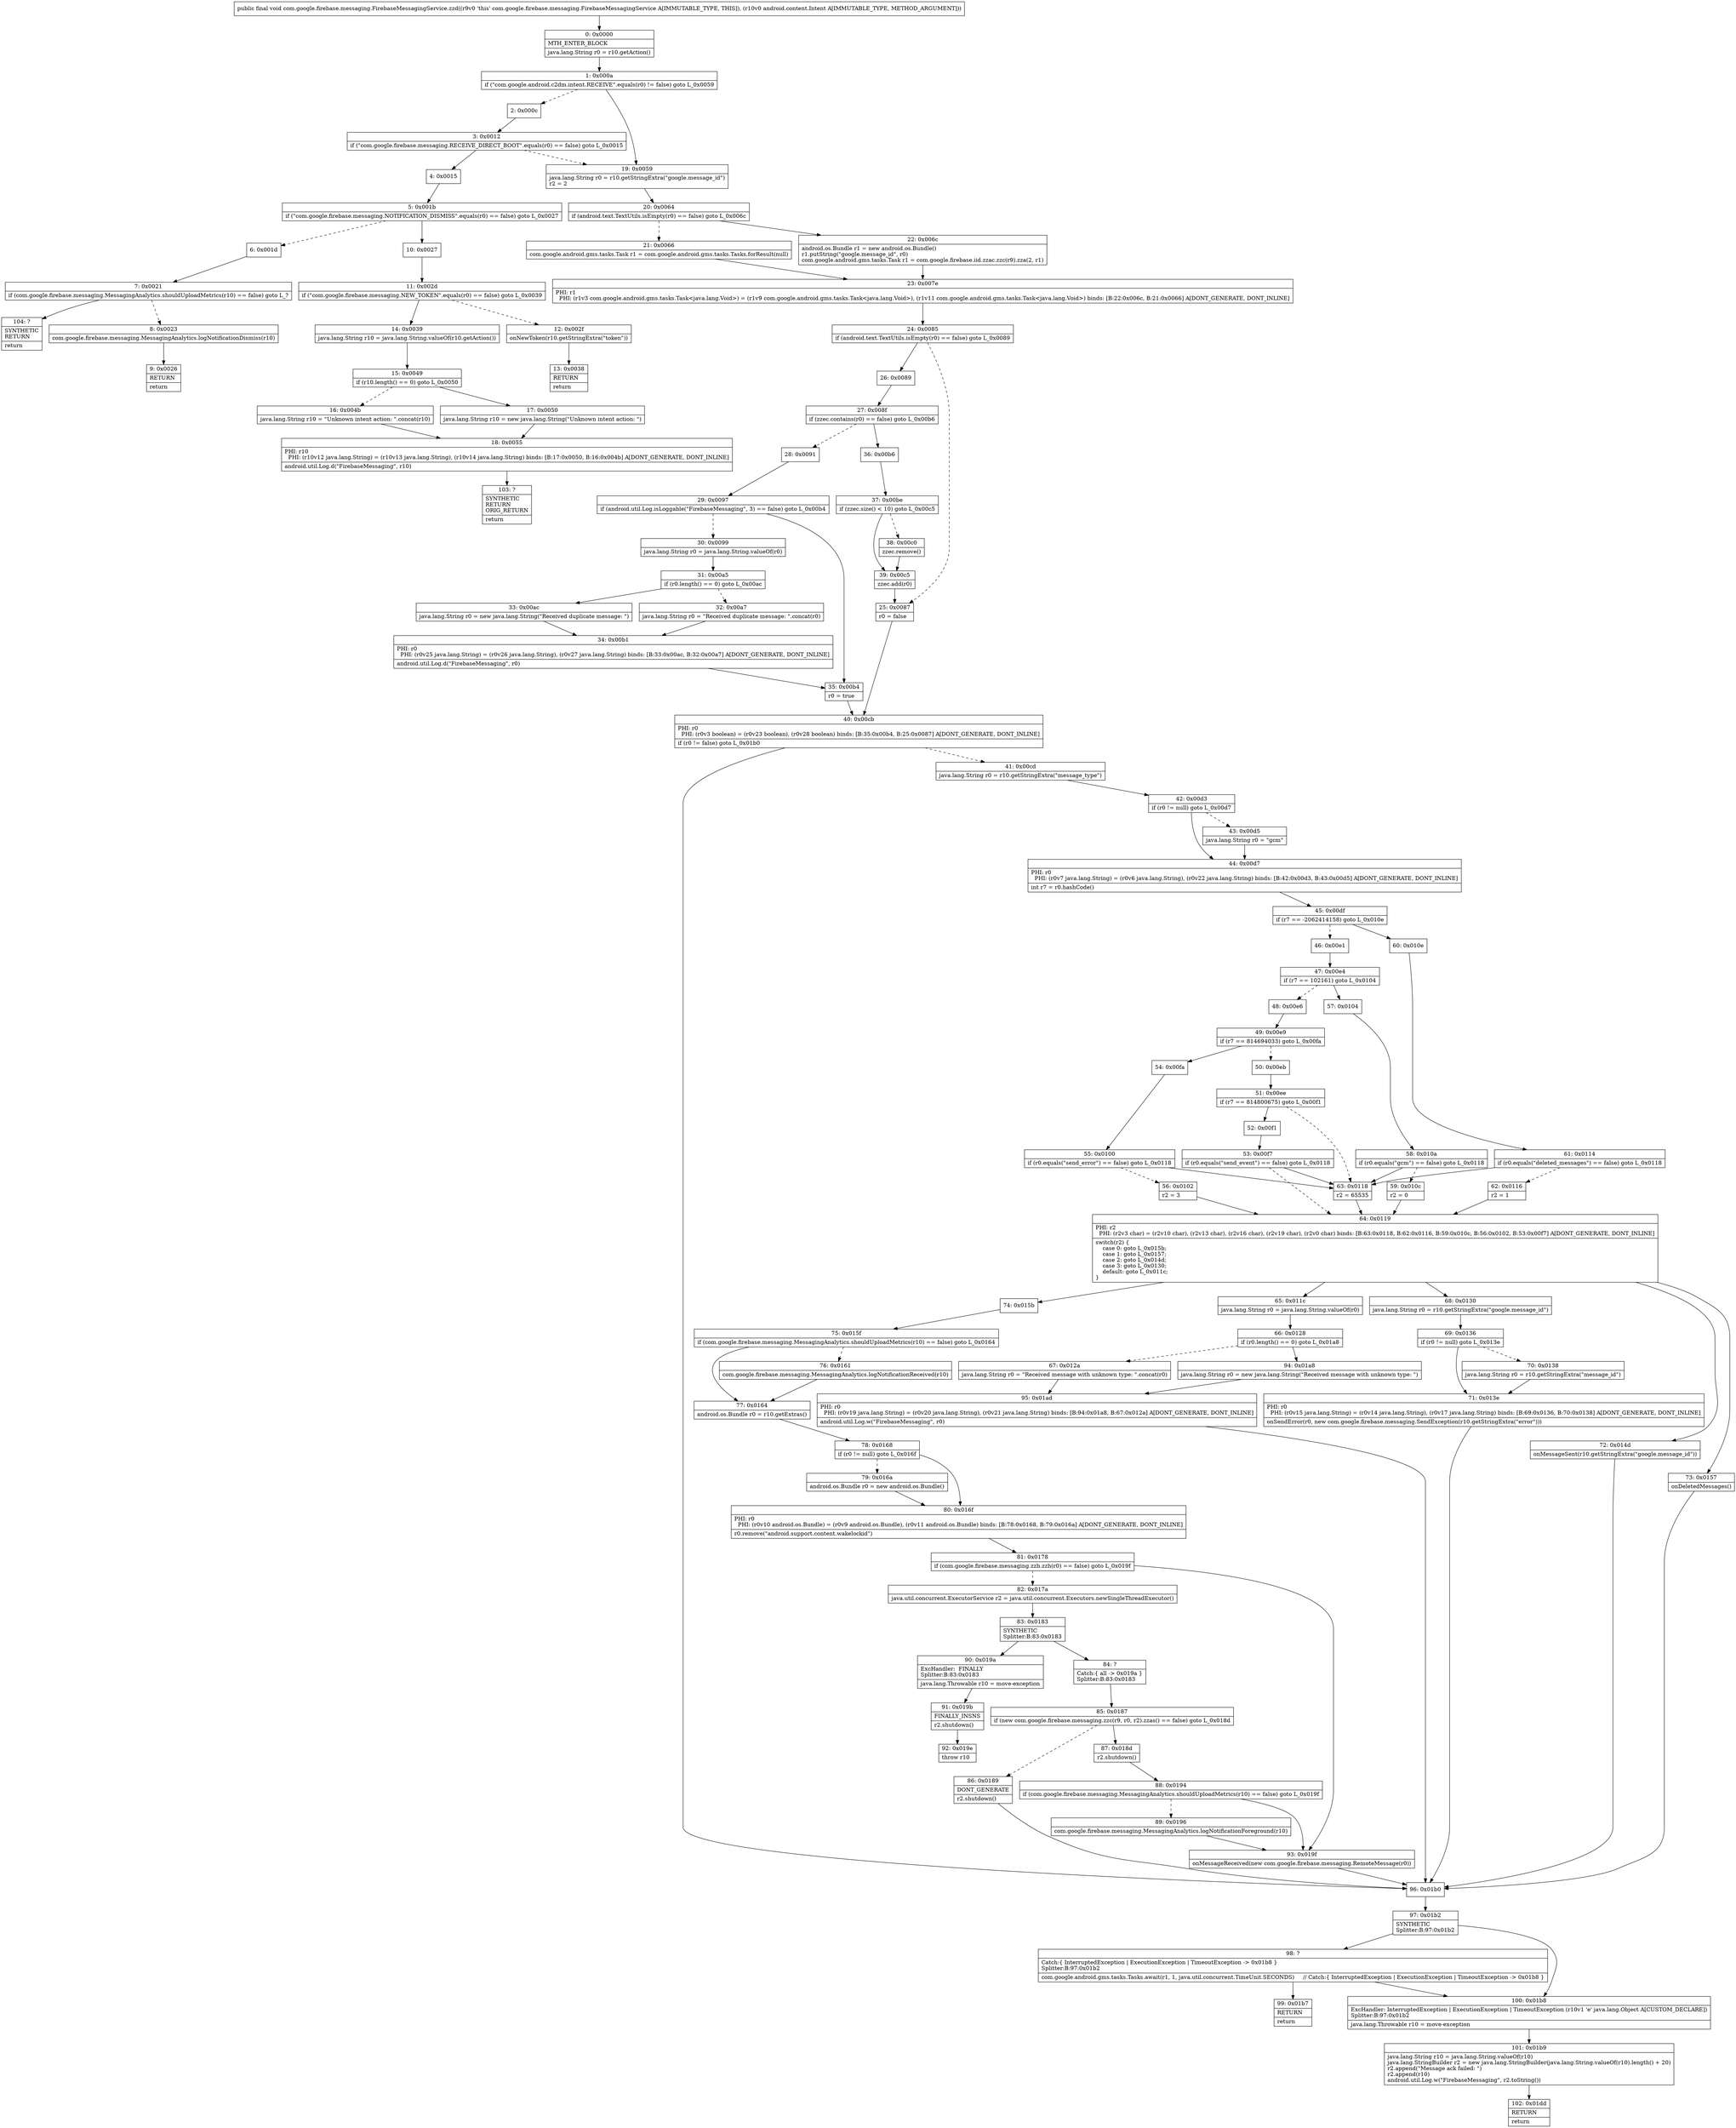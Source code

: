 digraph "CFG forcom.google.firebase.messaging.FirebaseMessagingService.zzd(Landroid\/content\/Intent;)V" {
Node_0 [shape=record,label="{0\:\ 0x0000|MTH_ENTER_BLOCK\l|java.lang.String r0 = r10.getAction()\l}"];
Node_1 [shape=record,label="{1\:\ 0x000a|if (\"com.google.android.c2dm.intent.RECEIVE\".equals(r0) != false) goto L_0x0059\l}"];
Node_2 [shape=record,label="{2\:\ 0x000c}"];
Node_3 [shape=record,label="{3\:\ 0x0012|if (\"com.google.firebase.messaging.RECEIVE_DIRECT_BOOT\".equals(r0) == false) goto L_0x0015\l}"];
Node_4 [shape=record,label="{4\:\ 0x0015}"];
Node_5 [shape=record,label="{5\:\ 0x001b|if (\"com.google.firebase.messaging.NOTIFICATION_DISMISS\".equals(r0) == false) goto L_0x0027\l}"];
Node_6 [shape=record,label="{6\:\ 0x001d}"];
Node_7 [shape=record,label="{7\:\ 0x0021|if (com.google.firebase.messaging.MessagingAnalytics.shouldUploadMetrics(r10) == false) goto L_?\l}"];
Node_8 [shape=record,label="{8\:\ 0x0023|com.google.firebase.messaging.MessagingAnalytics.logNotificationDismiss(r10)\l}"];
Node_9 [shape=record,label="{9\:\ 0x0026|RETURN\l|return\l}"];
Node_10 [shape=record,label="{10\:\ 0x0027}"];
Node_11 [shape=record,label="{11\:\ 0x002d|if (\"com.google.firebase.messaging.NEW_TOKEN\".equals(r0) == false) goto L_0x0039\l}"];
Node_12 [shape=record,label="{12\:\ 0x002f|onNewToken(r10.getStringExtra(\"token\"))\l}"];
Node_13 [shape=record,label="{13\:\ 0x0038|RETURN\l|return\l}"];
Node_14 [shape=record,label="{14\:\ 0x0039|java.lang.String r10 = java.lang.String.valueOf(r10.getAction())\l}"];
Node_15 [shape=record,label="{15\:\ 0x0049|if (r10.length() == 0) goto L_0x0050\l}"];
Node_16 [shape=record,label="{16\:\ 0x004b|java.lang.String r10 = \"Unknown intent action: \".concat(r10)\l}"];
Node_17 [shape=record,label="{17\:\ 0x0050|java.lang.String r10 = new java.lang.String(\"Unknown intent action: \")\l}"];
Node_18 [shape=record,label="{18\:\ 0x0055|PHI: r10 \l  PHI: (r10v12 java.lang.String) = (r10v13 java.lang.String), (r10v14 java.lang.String) binds: [B:17:0x0050, B:16:0x004b] A[DONT_GENERATE, DONT_INLINE]\l|android.util.Log.d(\"FirebaseMessaging\", r10)\l}"];
Node_19 [shape=record,label="{19\:\ 0x0059|java.lang.String r0 = r10.getStringExtra(\"google.message_id\")\lr2 = 2\l}"];
Node_20 [shape=record,label="{20\:\ 0x0064|if (android.text.TextUtils.isEmpty(r0) == false) goto L_0x006c\l}"];
Node_21 [shape=record,label="{21\:\ 0x0066|com.google.android.gms.tasks.Task r1 = com.google.android.gms.tasks.Tasks.forResult(null)\l}"];
Node_22 [shape=record,label="{22\:\ 0x006c|android.os.Bundle r1 = new android.os.Bundle()\lr1.putString(\"google.message_id\", r0)\lcom.google.android.gms.tasks.Task r1 = com.google.firebase.iid.zzac.zzc(r9).zza(2, r1)\l}"];
Node_23 [shape=record,label="{23\:\ 0x007e|PHI: r1 \l  PHI: (r1v3 com.google.android.gms.tasks.Task\<java.lang.Void\>) = (r1v9 com.google.android.gms.tasks.Task\<java.lang.Void\>), (r1v11 com.google.android.gms.tasks.Task\<java.lang.Void\>) binds: [B:22:0x006c, B:21:0x0066] A[DONT_GENERATE, DONT_INLINE]\l}"];
Node_24 [shape=record,label="{24\:\ 0x0085|if (android.text.TextUtils.isEmpty(r0) == false) goto L_0x0089\l}"];
Node_25 [shape=record,label="{25\:\ 0x0087|r0 = false\l}"];
Node_26 [shape=record,label="{26\:\ 0x0089}"];
Node_27 [shape=record,label="{27\:\ 0x008f|if (zzec.contains(r0) == false) goto L_0x00b6\l}"];
Node_28 [shape=record,label="{28\:\ 0x0091}"];
Node_29 [shape=record,label="{29\:\ 0x0097|if (android.util.Log.isLoggable(\"FirebaseMessaging\", 3) == false) goto L_0x00b4\l}"];
Node_30 [shape=record,label="{30\:\ 0x0099|java.lang.String r0 = java.lang.String.valueOf(r0)\l}"];
Node_31 [shape=record,label="{31\:\ 0x00a5|if (r0.length() == 0) goto L_0x00ac\l}"];
Node_32 [shape=record,label="{32\:\ 0x00a7|java.lang.String r0 = \"Received duplicate message: \".concat(r0)\l}"];
Node_33 [shape=record,label="{33\:\ 0x00ac|java.lang.String r0 = new java.lang.String(\"Received duplicate message: \")\l}"];
Node_34 [shape=record,label="{34\:\ 0x00b1|PHI: r0 \l  PHI: (r0v25 java.lang.String) = (r0v26 java.lang.String), (r0v27 java.lang.String) binds: [B:33:0x00ac, B:32:0x00a7] A[DONT_GENERATE, DONT_INLINE]\l|android.util.Log.d(\"FirebaseMessaging\", r0)\l}"];
Node_35 [shape=record,label="{35\:\ 0x00b4|r0 = true\l}"];
Node_36 [shape=record,label="{36\:\ 0x00b6}"];
Node_37 [shape=record,label="{37\:\ 0x00be|if (zzec.size() \< 10) goto L_0x00c5\l}"];
Node_38 [shape=record,label="{38\:\ 0x00c0|zzec.remove()\l}"];
Node_39 [shape=record,label="{39\:\ 0x00c5|zzec.add(r0)\l}"];
Node_40 [shape=record,label="{40\:\ 0x00cb|PHI: r0 \l  PHI: (r0v3 boolean) = (r0v23 boolean), (r0v28 boolean) binds: [B:35:0x00b4, B:25:0x0087] A[DONT_GENERATE, DONT_INLINE]\l|if (r0 != false) goto L_0x01b0\l}"];
Node_41 [shape=record,label="{41\:\ 0x00cd|java.lang.String r0 = r10.getStringExtra(\"message_type\")\l}"];
Node_42 [shape=record,label="{42\:\ 0x00d3|if (r0 != null) goto L_0x00d7\l}"];
Node_43 [shape=record,label="{43\:\ 0x00d5|java.lang.String r0 = \"gcm\"\l}"];
Node_44 [shape=record,label="{44\:\ 0x00d7|PHI: r0 \l  PHI: (r0v7 java.lang.String) = (r0v6 java.lang.String), (r0v22 java.lang.String) binds: [B:42:0x00d3, B:43:0x00d5] A[DONT_GENERATE, DONT_INLINE]\l|int r7 = r0.hashCode()\l}"];
Node_45 [shape=record,label="{45\:\ 0x00df|if (r7 == \-2062414158) goto L_0x010e\l}"];
Node_46 [shape=record,label="{46\:\ 0x00e1}"];
Node_47 [shape=record,label="{47\:\ 0x00e4|if (r7 == 102161) goto L_0x0104\l}"];
Node_48 [shape=record,label="{48\:\ 0x00e6}"];
Node_49 [shape=record,label="{49\:\ 0x00e9|if (r7 == 814694033) goto L_0x00fa\l}"];
Node_50 [shape=record,label="{50\:\ 0x00eb}"];
Node_51 [shape=record,label="{51\:\ 0x00ee|if (r7 == 814800675) goto L_0x00f1\l}"];
Node_52 [shape=record,label="{52\:\ 0x00f1}"];
Node_53 [shape=record,label="{53\:\ 0x00f7|if (r0.equals(\"send_event\") == false) goto L_0x0118\l}"];
Node_54 [shape=record,label="{54\:\ 0x00fa}"];
Node_55 [shape=record,label="{55\:\ 0x0100|if (r0.equals(\"send_error\") == false) goto L_0x0118\l}"];
Node_56 [shape=record,label="{56\:\ 0x0102|r2 = 3\l}"];
Node_57 [shape=record,label="{57\:\ 0x0104}"];
Node_58 [shape=record,label="{58\:\ 0x010a|if (r0.equals(\"gcm\") == false) goto L_0x0118\l}"];
Node_59 [shape=record,label="{59\:\ 0x010c|r2 = 0\l}"];
Node_60 [shape=record,label="{60\:\ 0x010e}"];
Node_61 [shape=record,label="{61\:\ 0x0114|if (r0.equals(\"deleted_messages\") == false) goto L_0x0118\l}"];
Node_62 [shape=record,label="{62\:\ 0x0116|r2 = 1\l}"];
Node_63 [shape=record,label="{63\:\ 0x0118|r2 = 65535\l}"];
Node_64 [shape=record,label="{64\:\ 0x0119|PHI: r2 \l  PHI: (r2v3 char) = (r2v10 char), (r2v13 char), (r2v16 char), (r2v19 char), (r2v0 char) binds: [B:63:0x0118, B:62:0x0116, B:59:0x010c, B:56:0x0102, B:53:0x00f7] A[DONT_GENERATE, DONT_INLINE]\l|switch(r2) \{\l    case 0: goto L_0x015b;\l    case 1: goto L_0x0157;\l    case 2: goto L_0x014d;\l    case 3: goto L_0x0130;\l    default: goto L_0x011c;\l\}\l}"];
Node_65 [shape=record,label="{65\:\ 0x011c|java.lang.String r0 = java.lang.String.valueOf(r0)\l}"];
Node_66 [shape=record,label="{66\:\ 0x0128|if (r0.length() == 0) goto L_0x01a8\l}"];
Node_67 [shape=record,label="{67\:\ 0x012a|java.lang.String r0 = \"Received message with unknown type: \".concat(r0)\l}"];
Node_68 [shape=record,label="{68\:\ 0x0130|java.lang.String r0 = r10.getStringExtra(\"google.message_id\")\l}"];
Node_69 [shape=record,label="{69\:\ 0x0136|if (r0 != null) goto L_0x013e\l}"];
Node_70 [shape=record,label="{70\:\ 0x0138|java.lang.String r0 = r10.getStringExtra(\"message_id\")\l}"];
Node_71 [shape=record,label="{71\:\ 0x013e|PHI: r0 \l  PHI: (r0v15 java.lang.String) = (r0v14 java.lang.String), (r0v17 java.lang.String) binds: [B:69:0x0136, B:70:0x0138] A[DONT_GENERATE, DONT_INLINE]\l|onSendError(r0, new com.google.firebase.messaging.SendException(r10.getStringExtra(\"error\")))\l}"];
Node_72 [shape=record,label="{72\:\ 0x014d|onMessageSent(r10.getStringExtra(\"google.message_id\"))\l}"];
Node_73 [shape=record,label="{73\:\ 0x0157|onDeletedMessages()\l}"];
Node_74 [shape=record,label="{74\:\ 0x015b}"];
Node_75 [shape=record,label="{75\:\ 0x015f|if (com.google.firebase.messaging.MessagingAnalytics.shouldUploadMetrics(r10) == false) goto L_0x0164\l}"];
Node_76 [shape=record,label="{76\:\ 0x0161|com.google.firebase.messaging.MessagingAnalytics.logNotificationReceived(r10)\l}"];
Node_77 [shape=record,label="{77\:\ 0x0164|android.os.Bundle r0 = r10.getExtras()\l}"];
Node_78 [shape=record,label="{78\:\ 0x0168|if (r0 != null) goto L_0x016f\l}"];
Node_79 [shape=record,label="{79\:\ 0x016a|android.os.Bundle r0 = new android.os.Bundle()\l}"];
Node_80 [shape=record,label="{80\:\ 0x016f|PHI: r0 \l  PHI: (r0v10 android.os.Bundle) = (r0v9 android.os.Bundle), (r0v11 android.os.Bundle) binds: [B:78:0x0168, B:79:0x016a] A[DONT_GENERATE, DONT_INLINE]\l|r0.remove(\"android.support.content.wakelockid\")\l}"];
Node_81 [shape=record,label="{81\:\ 0x0178|if (com.google.firebase.messaging.zzb.zzh(r0) == false) goto L_0x019f\l}"];
Node_82 [shape=record,label="{82\:\ 0x017a|java.util.concurrent.ExecutorService r2 = java.util.concurrent.Executors.newSingleThreadExecutor()\l}"];
Node_83 [shape=record,label="{83\:\ 0x0183|SYNTHETIC\lSplitter:B:83:0x0183\l}"];
Node_84 [shape=record,label="{84\:\ ?|Catch:\{ all \-\> 0x019a \}\lSplitter:B:83:0x0183\l}"];
Node_85 [shape=record,label="{85\:\ 0x0187|if (new com.google.firebase.messaging.zzc(r9, r0, r2).zzas() == false) goto L_0x018d\l}"];
Node_86 [shape=record,label="{86\:\ 0x0189|DONT_GENERATE\l|r2.shutdown()\l}"];
Node_87 [shape=record,label="{87\:\ 0x018d|r2.shutdown()\l}"];
Node_88 [shape=record,label="{88\:\ 0x0194|if (com.google.firebase.messaging.MessagingAnalytics.shouldUploadMetrics(r10) == false) goto L_0x019f\l}"];
Node_89 [shape=record,label="{89\:\ 0x0196|com.google.firebase.messaging.MessagingAnalytics.logNotificationForeground(r10)\l}"];
Node_90 [shape=record,label="{90\:\ 0x019a|ExcHandler:  FINALLY\lSplitter:B:83:0x0183\l|java.lang.Throwable r10 = move\-exception\l}"];
Node_91 [shape=record,label="{91\:\ 0x019b|FINALLY_INSNS\l|r2.shutdown()\l}"];
Node_92 [shape=record,label="{92\:\ 0x019e|throw r10\l}"];
Node_93 [shape=record,label="{93\:\ 0x019f|onMessageReceived(new com.google.firebase.messaging.RemoteMessage(r0))\l}"];
Node_94 [shape=record,label="{94\:\ 0x01a8|java.lang.String r0 = new java.lang.String(\"Received message with unknown type: \")\l}"];
Node_95 [shape=record,label="{95\:\ 0x01ad|PHI: r0 \l  PHI: (r0v19 java.lang.String) = (r0v20 java.lang.String), (r0v21 java.lang.String) binds: [B:94:0x01a8, B:67:0x012a] A[DONT_GENERATE, DONT_INLINE]\l|android.util.Log.w(\"FirebaseMessaging\", r0)\l}"];
Node_96 [shape=record,label="{96\:\ 0x01b0}"];
Node_97 [shape=record,label="{97\:\ 0x01b2|SYNTHETIC\lSplitter:B:97:0x01b2\l}"];
Node_98 [shape=record,label="{98\:\ ?|Catch:\{ InterruptedException \| ExecutionException \| TimeoutException \-\> 0x01b8 \}\lSplitter:B:97:0x01b2\l|com.google.android.gms.tasks.Tasks.await(r1, 1, java.util.concurrent.TimeUnit.SECONDS)     \/\/ Catch:\{ InterruptedException \| ExecutionException \| TimeoutException \-\> 0x01b8 \}\l}"];
Node_99 [shape=record,label="{99\:\ 0x01b7|RETURN\l|return\l}"];
Node_100 [shape=record,label="{100\:\ 0x01b8|ExcHandler: InterruptedException \| ExecutionException \| TimeoutException (r10v1 'e' java.lang.Object A[CUSTOM_DECLARE])\lSplitter:B:97:0x01b2\l|java.lang.Throwable r10 = move\-exception\l}"];
Node_101 [shape=record,label="{101\:\ 0x01b9|java.lang.String r10 = java.lang.String.valueOf(r10)\ljava.lang.StringBuilder r2 = new java.lang.StringBuilder(java.lang.String.valueOf(r10).length() + 20)\lr2.append(\"Message ack failed: \")\lr2.append(r10)\landroid.util.Log.w(\"FirebaseMessaging\", r2.toString())\l}"];
Node_102 [shape=record,label="{102\:\ 0x01dd|RETURN\l|return\l}"];
Node_103 [shape=record,label="{103\:\ ?|SYNTHETIC\lRETURN\lORIG_RETURN\l|return\l}"];
Node_104 [shape=record,label="{104\:\ ?|SYNTHETIC\lRETURN\l|return\l}"];
MethodNode[shape=record,label="{public final void com.google.firebase.messaging.FirebaseMessagingService.zzd((r9v0 'this' com.google.firebase.messaging.FirebaseMessagingService A[IMMUTABLE_TYPE, THIS]), (r10v0 android.content.Intent A[IMMUTABLE_TYPE, METHOD_ARGUMENT])) }"];
MethodNode -> Node_0;
Node_0 -> Node_1;
Node_1 -> Node_2[style=dashed];
Node_1 -> Node_19;
Node_2 -> Node_3;
Node_3 -> Node_4;
Node_3 -> Node_19[style=dashed];
Node_4 -> Node_5;
Node_5 -> Node_6[style=dashed];
Node_5 -> Node_10;
Node_6 -> Node_7;
Node_7 -> Node_8[style=dashed];
Node_7 -> Node_104;
Node_8 -> Node_9;
Node_10 -> Node_11;
Node_11 -> Node_12[style=dashed];
Node_11 -> Node_14;
Node_12 -> Node_13;
Node_14 -> Node_15;
Node_15 -> Node_16[style=dashed];
Node_15 -> Node_17;
Node_16 -> Node_18;
Node_17 -> Node_18;
Node_18 -> Node_103;
Node_19 -> Node_20;
Node_20 -> Node_21[style=dashed];
Node_20 -> Node_22;
Node_21 -> Node_23;
Node_22 -> Node_23;
Node_23 -> Node_24;
Node_24 -> Node_25[style=dashed];
Node_24 -> Node_26;
Node_25 -> Node_40;
Node_26 -> Node_27;
Node_27 -> Node_28[style=dashed];
Node_27 -> Node_36;
Node_28 -> Node_29;
Node_29 -> Node_30[style=dashed];
Node_29 -> Node_35;
Node_30 -> Node_31;
Node_31 -> Node_32[style=dashed];
Node_31 -> Node_33;
Node_32 -> Node_34;
Node_33 -> Node_34;
Node_34 -> Node_35;
Node_35 -> Node_40;
Node_36 -> Node_37;
Node_37 -> Node_38[style=dashed];
Node_37 -> Node_39;
Node_38 -> Node_39;
Node_39 -> Node_25;
Node_40 -> Node_41[style=dashed];
Node_40 -> Node_96;
Node_41 -> Node_42;
Node_42 -> Node_43[style=dashed];
Node_42 -> Node_44;
Node_43 -> Node_44;
Node_44 -> Node_45;
Node_45 -> Node_46[style=dashed];
Node_45 -> Node_60;
Node_46 -> Node_47;
Node_47 -> Node_48[style=dashed];
Node_47 -> Node_57;
Node_48 -> Node_49;
Node_49 -> Node_50[style=dashed];
Node_49 -> Node_54;
Node_50 -> Node_51;
Node_51 -> Node_52;
Node_51 -> Node_63[style=dashed];
Node_52 -> Node_53;
Node_53 -> Node_63;
Node_53 -> Node_64[style=dashed];
Node_54 -> Node_55;
Node_55 -> Node_56[style=dashed];
Node_55 -> Node_63;
Node_56 -> Node_64;
Node_57 -> Node_58;
Node_58 -> Node_59[style=dashed];
Node_58 -> Node_63;
Node_59 -> Node_64;
Node_60 -> Node_61;
Node_61 -> Node_62[style=dashed];
Node_61 -> Node_63;
Node_62 -> Node_64;
Node_63 -> Node_64;
Node_64 -> Node_65;
Node_64 -> Node_68;
Node_64 -> Node_72;
Node_64 -> Node_73;
Node_64 -> Node_74;
Node_65 -> Node_66;
Node_66 -> Node_67[style=dashed];
Node_66 -> Node_94;
Node_67 -> Node_95;
Node_68 -> Node_69;
Node_69 -> Node_70[style=dashed];
Node_69 -> Node_71;
Node_70 -> Node_71;
Node_71 -> Node_96;
Node_72 -> Node_96;
Node_73 -> Node_96;
Node_74 -> Node_75;
Node_75 -> Node_76[style=dashed];
Node_75 -> Node_77;
Node_76 -> Node_77;
Node_77 -> Node_78;
Node_78 -> Node_79[style=dashed];
Node_78 -> Node_80;
Node_79 -> Node_80;
Node_80 -> Node_81;
Node_81 -> Node_82[style=dashed];
Node_81 -> Node_93;
Node_82 -> Node_83;
Node_83 -> Node_84;
Node_83 -> Node_90;
Node_84 -> Node_85;
Node_85 -> Node_86[style=dashed];
Node_85 -> Node_87;
Node_86 -> Node_96;
Node_87 -> Node_88;
Node_88 -> Node_89[style=dashed];
Node_88 -> Node_93;
Node_89 -> Node_93;
Node_90 -> Node_91;
Node_91 -> Node_92;
Node_93 -> Node_96;
Node_94 -> Node_95;
Node_95 -> Node_96;
Node_96 -> Node_97;
Node_97 -> Node_98;
Node_97 -> Node_100;
Node_98 -> Node_99;
Node_98 -> Node_100;
Node_100 -> Node_101;
Node_101 -> Node_102;
}

